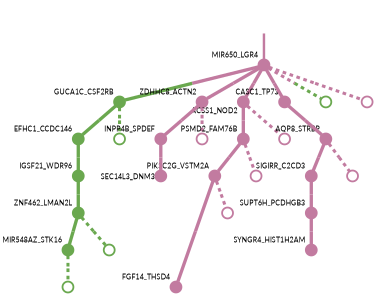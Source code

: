 strict digraph  {
graph[splines=false]; nodesep=0.7; rankdir=TB; ranksep=0.6; forcelabels=true; dpi=600; size=2.5;
0 [color="#c27ba0ff", fillcolor="#c27ba0ff", fixedsize=true, fontname=Lato, fontsize="12pt", height="0.25", label="", penwidth=3, shape=circle, style=filled, xlabel=MIR650_LGR4];
2 [color="#6aa84fff", fillcolor="#6aa84fff", fixedsize=true, fontname=Lato, fontsize="12pt", height="0.25", label="", penwidth=3, shape=circle, style=filled, xlabel=GUCA1C_CSF2RB];
5 [color="#c27ba0ff", fillcolor="#c27ba0ff", fixedsize=true, fontname=Lato, fontsize="12pt", height="0.25", label="", penwidth=3, shape=circle, style=filled, xlabel=ZDHHC8_ACTN2];
13 [color="#c27ba0ff", fillcolor="#c27ba0ff", fixedsize=true, fontname=Lato, fontsize="12pt", height="0.25", label="", penwidth=3, shape=circle, style=filled, xlabel=ACSS1_NOD2];
14 [color="#c27ba0ff", fillcolor="#c27ba0ff", fixedsize=true, fontname=Lato, fontsize="12pt", height="0.25", label="", penwidth=3, shape=circle, style=filled, xlabel=CASC1_TP73];
18 [color="#6aa84fff", fillcolor="#6aa84fff", fixedsize=true, fontname=Lato, fontsize="12pt", height="0.25", label="", penwidth=3, shape=circle, style=solid, xlabel=""];
22 [color="#c27ba0ff", fillcolor="#c27ba0ff", fixedsize=true, fontname=Lato, fontsize="12pt", height="0.25", label="", penwidth=3, shape=circle, style=solid, xlabel=""];
17 [color="#6aa84fff", fillcolor="#6aa84fff", fixedsize=true, fontname=Lato, fontsize="12pt", height="0.25", label="", penwidth=3, shape=circle, style=filled, xlabel=EFHC1_CCDC146];
19 [color="#6aa84fff", fillcolor="#6aa84fff", fixedsize=true, fontname=Lato, fontsize="12pt", height="0.25", label="", penwidth=3, shape=circle, style=solid, xlabel=""];
3 [color="#c27ba0ff", fillcolor="#c27ba0ff", fixedsize=true, fontname=Lato, fontsize="12pt", height="0.25", label="", penwidth=3, shape=circle, style=filled, xlabel=SUPT6H_PCDHGB3];
11 [color="#c27ba0ff", fillcolor="#c27ba0ff", fixedsize=true, fontname=Lato, fontsize="12pt", height="0.25", label="", penwidth=3, shape=circle, style=filled, xlabel=SYNGR4_HIST1H2AM];
4 [color="#c27ba0ff", fillcolor="#c27ba0ff", fixedsize=true, fontname=Lato, fontsize="12pt", height="0.25", label="", penwidth=3, shape=circle, style=filled, xlabel=PSMD2_FAM76B];
6 [color="#c27ba0ff", fillcolor="#c27ba0ff", fixedsize=true, fontname=Lato, fontsize="12pt", height="0.25", label="", penwidth=3, shape=circle, style=filled, xlabel=PIK3C2G_VSTM2A];
23 [color="#c27ba0ff", fillcolor="#c27ba0ff", fixedsize=true, fontname=Lato, fontsize="12pt", height="0.25", label="", penwidth=3, shape=circle, style=solid, xlabel=""];
12 [color="#c27ba0ff", fillcolor="#c27ba0ff", fixedsize=true, fontname=Lato, fontsize="12pt", height="0.25", label="", penwidth=3, shape=circle, style=filled, xlabel=INPP4B_SPDEF];
24 [color="#c27ba0ff", fillcolor="#c27ba0ff", fixedsize=true, fontname=Lato, fontsize="12pt", height="0.25", label="", penwidth=3, shape=circle, style=solid, xlabel=""];
1 [color="#c27ba0ff", fillcolor="#c27ba0ff", fixedsize=true, fontname=Lato, fontsize="12pt", height="0.25", label="", penwidth=3, shape=circle, style=filled, xlabel=FGF14_THSD4];
25 [color="#c27ba0ff", fillcolor="#c27ba0ff", fixedsize=true, fontname=Lato, fontsize="12pt", height="0.25", label="", penwidth=3, shape=circle, style=solid, xlabel=""];
7 [color="#c27ba0ff", fillcolor="#c27ba0ff", fixedsize=true, fontname=Lato, fontsize="12pt", height="0.25", label="", penwidth=3, shape=circle, style=filled, xlabel=AQP8_STRBP];
8 [color="#c27ba0ff", fillcolor="#c27ba0ff", fixedsize=true, fontname=Lato, fontsize="12pt", height="0.25", label="", penwidth=3, shape=circle, style=filled, xlabel=SIGIRR_C2CD3];
26 [color="#c27ba0ff", fillcolor="#c27ba0ff", fixedsize=true, fontname=Lato, fontsize="12pt", height="0.25", label="", penwidth=3, shape=circle, style=solid, xlabel=""];
10 [color="#6aa84fff", fillcolor="#6aa84fff", fixedsize=true, fontname=Lato, fontsize="12pt", height="0.25", label="", penwidth=3, shape=circle, style=filled, xlabel=IGSF21_WDR96];
16 [color="#6aa84fff", fillcolor="#6aa84fff", fixedsize=true, fontname=Lato, fontsize="12pt", height="0.25", label="", penwidth=3, shape=circle, style=filled, xlabel=ZNF462_LMAN2L];
9 [color="#c27ba0ff", fillcolor="#c27ba0ff", fixedsize=true, fontname=Lato, fontsize="12pt", height="0.25", label="", penwidth=3, shape=circle, style=filled, xlabel=SEC14L3_DNM3];
27 [color="#c27ba0ff", fillcolor="#c27ba0ff", fixedsize=true, fontname=Lato, fontsize="12pt", height="0.25", label="", penwidth=3, shape=circle, style=solid, xlabel=""];
15 [color="#6aa84fff", fillcolor="#6aa84fff", fixedsize=true, fontname=Lato, fontsize="12pt", height="0.25", label="", penwidth=3, shape=circle, style=filled, xlabel=MIR548AZ_STK16];
20 [color="#6aa84fff", fillcolor="#6aa84fff", fixedsize=true, fontname=Lato, fontsize="12pt", height="0.25", label="", penwidth=3, shape=circle, style=solid, xlabel=""];
21 [color="#6aa84fff", fillcolor="#6aa84fff", fixedsize=true, fontname=Lato, fontsize="12pt", height="0.25", label="", penwidth=3, shape=circle, style=solid, xlabel=""];
normal [label="", penwidth=3, style=invis, xlabel=MIR650_LGR4];
0 -> 2  [arrowsize=0, color="#c27ba0ff;0.5:#6aa84fff", minlen="1.4491227865219116", penwidth="5.5", style=solid];
0 -> 5  [arrowsize=0, color="#c27ba0ff;0.5:#c27ba0ff", minlen="1.3438596725463867", penwidth="5.5", style=solid];
0 -> 13  [arrowsize=0, color="#c27ba0ff;0.5:#c27ba0ff", minlen="1.0631579160690308", penwidth="5.5", style=solid];
0 -> 14  [arrowsize=0, color="#c27ba0ff;0.5:#c27ba0ff", minlen="1.0631579160690308", penwidth="5.5", style=solid];
0 -> 18  [arrowsize=0, color="#c27ba0ff;0.5:#6aa84fff", minlen="1.017543911933899", penwidth=5, style=dashed];
0 -> 22  [arrowsize=0, color="#c27ba0ff;0.5:#c27ba0ff", minlen="1.017543911933899", penwidth=5, style=dashed];
2 -> 17  [arrowsize=0, color="#6aa84fff;0.5:#6aa84fff", minlen="1.0350877046585083", penwidth="5.5", style=solid];
2 -> 19  [arrowsize=0, color="#6aa84fff;0.5:#6aa84fff", minlen="1.017543911933899", penwidth=5, style=dashed];
5 -> 12  [arrowsize=0, color="#c27ba0ff;0.5:#c27ba0ff", minlen="1.077193021774292", penwidth="5.5", style=solid];
5 -> 24  [arrowsize=0, color="#c27ba0ff;0.5:#c27ba0ff", minlen="1.017543911933899", penwidth=5, style=dashed];
13 -> 4  [arrowsize=0, color="#c27ba0ff;0.5:#c27ba0ff", minlen="1.4350876808166504", penwidth="5.5", style=solid];
13 -> 27  [arrowsize=0, color="#c27ba0ff;0.5:#c27ba0ff", minlen="1.017543911933899", penwidth=5, style=dashed];
14 -> 7  [arrowsize=0, color="#c27ba0ff;0.5:#c27ba0ff", minlen="1.2526315450668335", penwidth="5.5", style=solid];
17 -> 10  [arrowsize=0, color="#6aa84fff;0.5:#6aa84fff", minlen="1.1122807264328003", penwidth="5.5", style=solid];
3 -> 11  [arrowsize=0, color="#c27ba0ff;0.5:#c27ba0ff", minlen="1.098245620727539", penwidth="5.5", style=solid];
4 -> 6  [arrowsize=0, color="#c27ba0ff;0.5:#c27ba0ff", minlen="1.301754355430603", penwidth="5.5", style=solid];
4 -> 23  [arrowsize=0, color="#c27ba0ff;0.5:#c27ba0ff", minlen="1.017543911933899", penwidth=5, style=dashed];
6 -> 1  [arrowsize=0, color="#c27ba0ff;0.5:#c27ba0ff", minlen="3.0", penwidth="5.5", style=solid];
6 -> 25  [arrowsize=0, color="#c27ba0ff;0.5:#c27ba0ff", minlen="1.017543911933899", penwidth=5, style=dashed];
12 -> 9  [arrowsize=0, color="#c27ba0ff;0.5:#c27ba0ff", minlen="1.1263158321380615", penwidth="5.5", style=solid];
7 -> 8  [arrowsize=0, color="#c27ba0ff;0.5:#c27ba0ff", minlen="1.175438642501831", penwidth="5.5", style=solid];
7 -> 26  [arrowsize=0, color="#c27ba0ff;0.5:#c27ba0ff", minlen="1.017543911933899", penwidth=5, style=dashed];
8 -> 3  [arrowsize=0, color="#c27ba0ff;0.5:#c27ba0ff", minlen="1.4421052932739258", penwidth="5.5", style=solid];
10 -> 16  [arrowsize=0, color="#6aa84fff;0.5:#6aa84fff", minlen="1.0491228103637695", penwidth="5.5", style=solid];
16 -> 15  [arrowsize=0, color="#6aa84fff;0.5:#6aa84fff", minlen="1.0491228103637695", penwidth="5.5", style=solid];
16 -> 21  [arrowsize=0, color="#6aa84fff;0.5:#6aa84fff", minlen="1.017543911933899", penwidth=5, style=dashed];
15 -> 20  [arrowsize=0, color="#6aa84fff;0.5:#6aa84fff", minlen="1.017543911933899", penwidth=5, style=dashed];
normal -> 0  [arrowsize=0, color="#c27ba0ff", label="", penwidth=4, style=solid];
}
